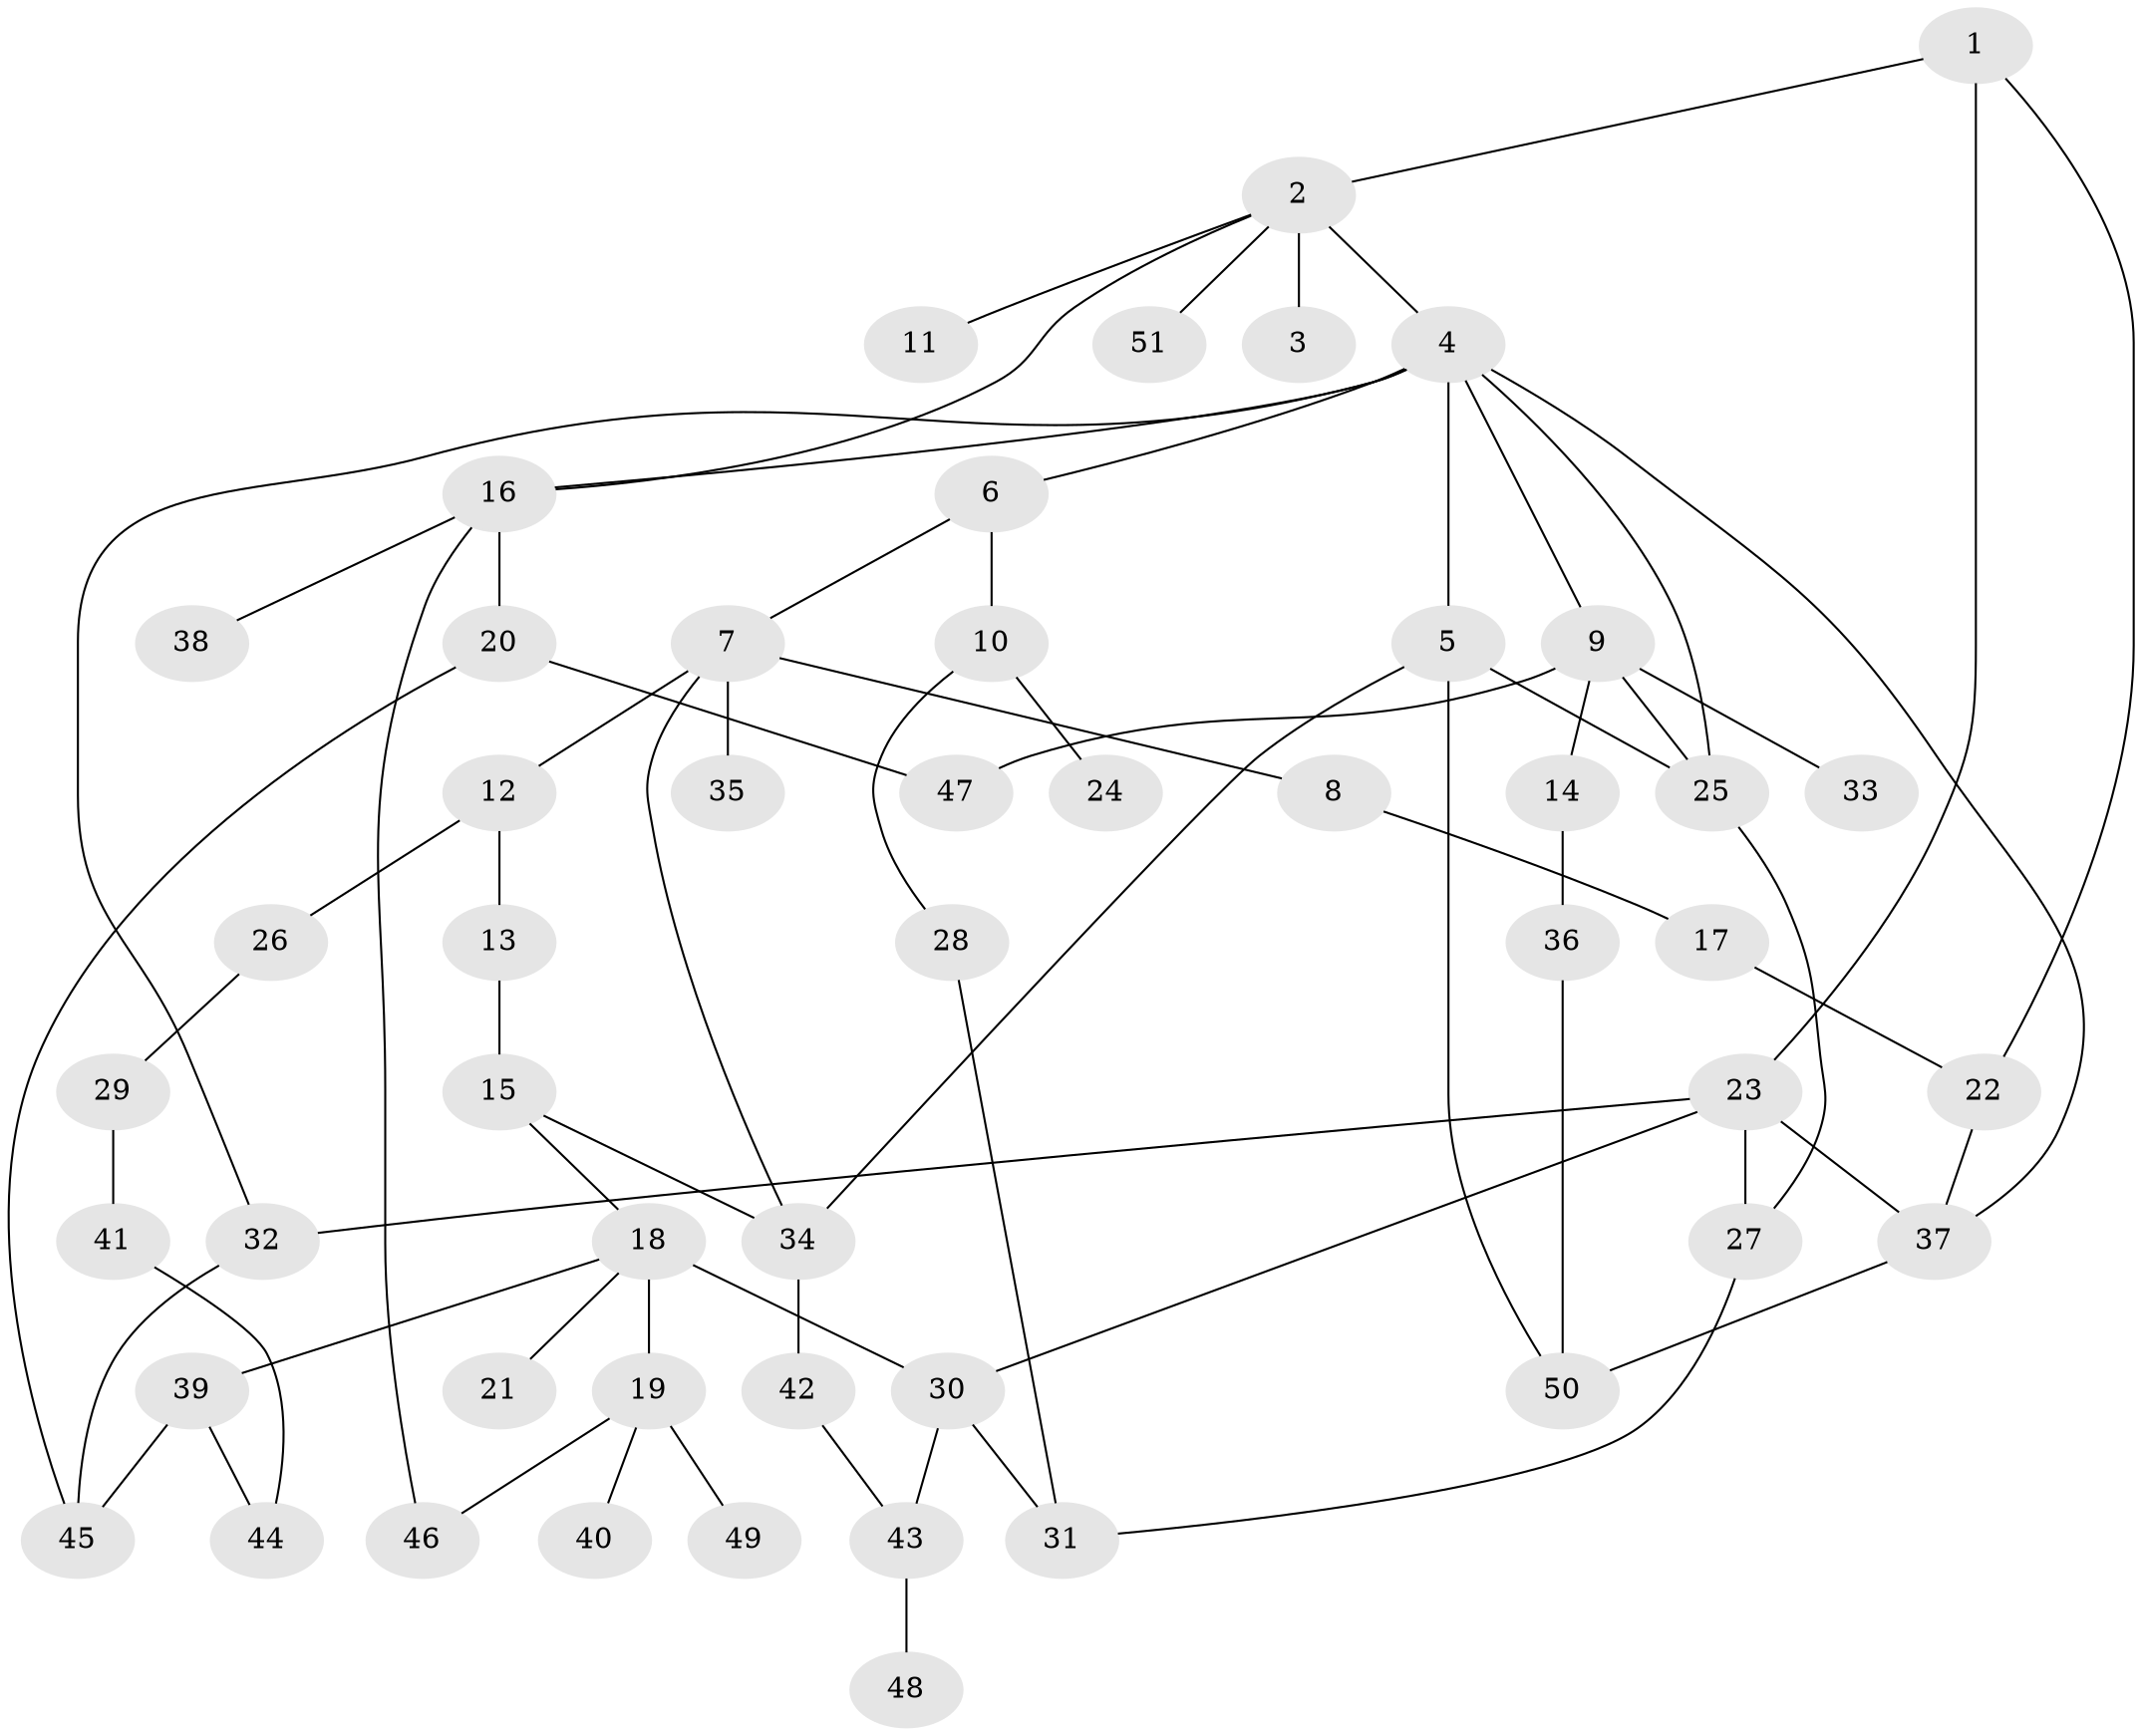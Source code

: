 // original degree distribution, {4: 0.16831683168316833, 5: 0.039603960396039604, 3: 0.12871287128712872, 8: 0.019801980198019802, 6: 0.019801980198019802, 2: 0.297029702970297, 1: 0.32673267326732675}
// Generated by graph-tools (version 1.1) at 2025/34/03/09/25 02:34:28]
// undirected, 51 vertices, 71 edges
graph export_dot {
graph [start="1"]
  node [color=gray90,style=filled];
  1;
  2;
  3;
  4;
  5;
  6;
  7;
  8;
  9;
  10;
  11;
  12;
  13;
  14;
  15;
  16;
  17;
  18;
  19;
  20;
  21;
  22;
  23;
  24;
  25;
  26;
  27;
  28;
  29;
  30;
  31;
  32;
  33;
  34;
  35;
  36;
  37;
  38;
  39;
  40;
  41;
  42;
  43;
  44;
  45;
  46;
  47;
  48;
  49;
  50;
  51;
  1 -- 2 [weight=1.0];
  1 -- 22 [weight=1.0];
  1 -- 23 [weight=1.0];
  2 -- 3 [weight=2.0];
  2 -- 4 [weight=1.0];
  2 -- 11 [weight=1.0];
  2 -- 16 [weight=1.0];
  2 -- 51 [weight=1.0];
  4 -- 5 [weight=2.0];
  4 -- 6 [weight=1.0];
  4 -- 9 [weight=1.0];
  4 -- 16 [weight=1.0];
  4 -- 25 [weight=1.0];
  4 -- 32 [weight=1.0];
  4 -- 37 [weight=1.0];
  5 -- 25 [weight=1.0];
  5 -- 34 [weight=1.0];
  5 -- 50 [weight=1.0];
  6 -- 7 [weight=1.0];
  6 -- 10 [weight=1.0];
  7 -- 8 [weight=2.0];
  7 -- 12 [weight=2.0];
  7 -- 34 [weight=1.0];
  7 -- 35 [weight=1.0];
  8 -- 17 [weight=1.0];
  9 -- 14 [weight=1.0];
  9 -- 25 [weight=1.0];
  9 -- 33 [weight=2.0];
  9 -- 47 [weight=1.0];
  10 -- 24 [weight=1.0];
  10 -- 28 [weight=1.0];
  12 -- 13 [weight=1.0];
  12 -- 26 [weight=1.0];
  13 -- 15 [weight=2.0];
  14 -- 36 [weight=2.0];
  15 -- 18 [weight=1.0];
  15 -- 34 [weight=1.0];
  16 -- 20 [weight=1.0];
  16 -- 38 [weight=1.0];
  16 -- 46 [weight=1.0];
  17 -- 22 [weight=1.0];
  18 -- 19 [weight=1.0];
  18 -- 21 [weight=1.0];
  18 -- 30 [weight=3.0];
  18 -- 39 [weight=1.0];
  19 -- 40 [weight=1.0];
  19 -- 46 [weight=1.0];
  19 -- 49 [weight=1.0];
  20 -- 45 [weight=1.0];
  20 -- 47 [weight=1.0];
  22 -- 37 [weight=1.0];
  23 -- 27 [weight=1.0];
  23 -- 30 [weight=1.0];
  23 -- 32 [weight=1.0];
  23 -- 37 [weight=1.0];
  25 -- 27 [weight=1.0];
  26 -- 29 [weight=2.0];
  27 -- 31 [weight=1.0];
  28 -- 31 [weight=1.0];
  29 -- 41 [weight=1.0];
  30 -- 31 [weight=1.0];
  30 -- 43 [weight=1.0];
  32 -- 45 [weight=1.0];
  34 -- 42 [weight=1.0];
  36 -- 50 [weight=1.0];
  37 -- 50 [weight=1.0];
  39 -- 44 [weight=1.0];
  39 -- 45 [weight=1.0];
  41 -- 44 [weight=1.0];
  42 -- 43 [weight=1.0];
  43 -- 48 [weight=1.0];
}
